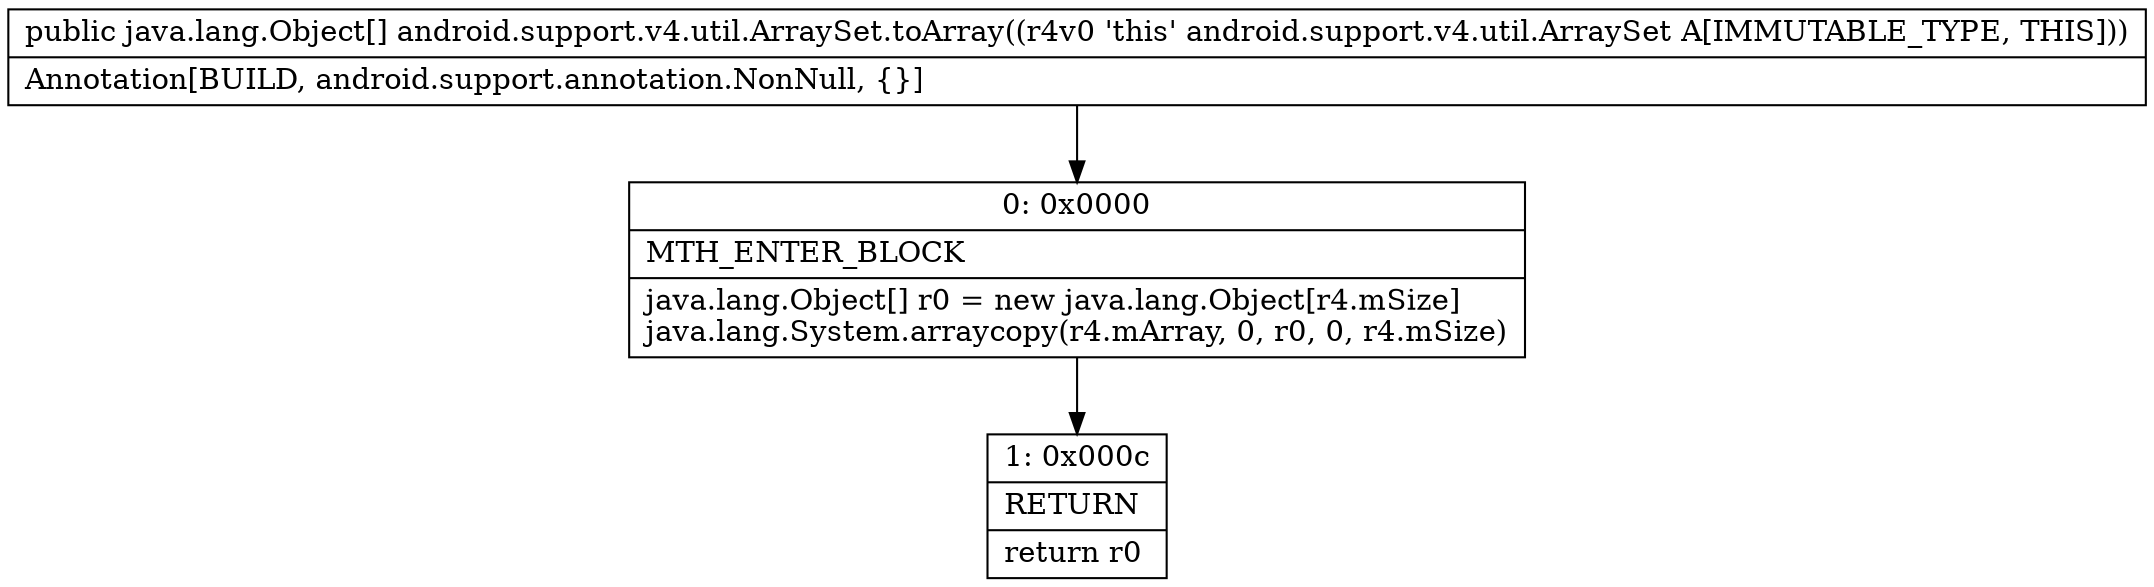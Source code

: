 digraph "CFG forandroid.support.v4.util.ArraySet.toArray()[Ljava\/lang\/Object;" {
Node_0 [shape=record,label="{0\:\ 0x0000|MTH_ENTER_BLOCK\l|java.lang.Object[] r0 = new java.lang.Object[r4.mSize]\ljava.lang.System.arraycopy(r4.mArray, 0, r0, 0, r4.mSize)\l}"];
Node_1 [shape=record,label="{1\:\ 0x000c|RETURN\l|return r0\l}"];
MethodNode[shape=record,label="{public java.lang.Object[] android.support.v4.util.ArraySet.toArray((r4v0 'this' android.support.v4.util.ArraySet A[IMMUTABLE_TYPE, THIS]))  | Annotation[BUILD, android.support.annotation.NonNull, \{\}]\l}"];
MethodNode -> Node_0;
Node_0 -> Node_1;
}

